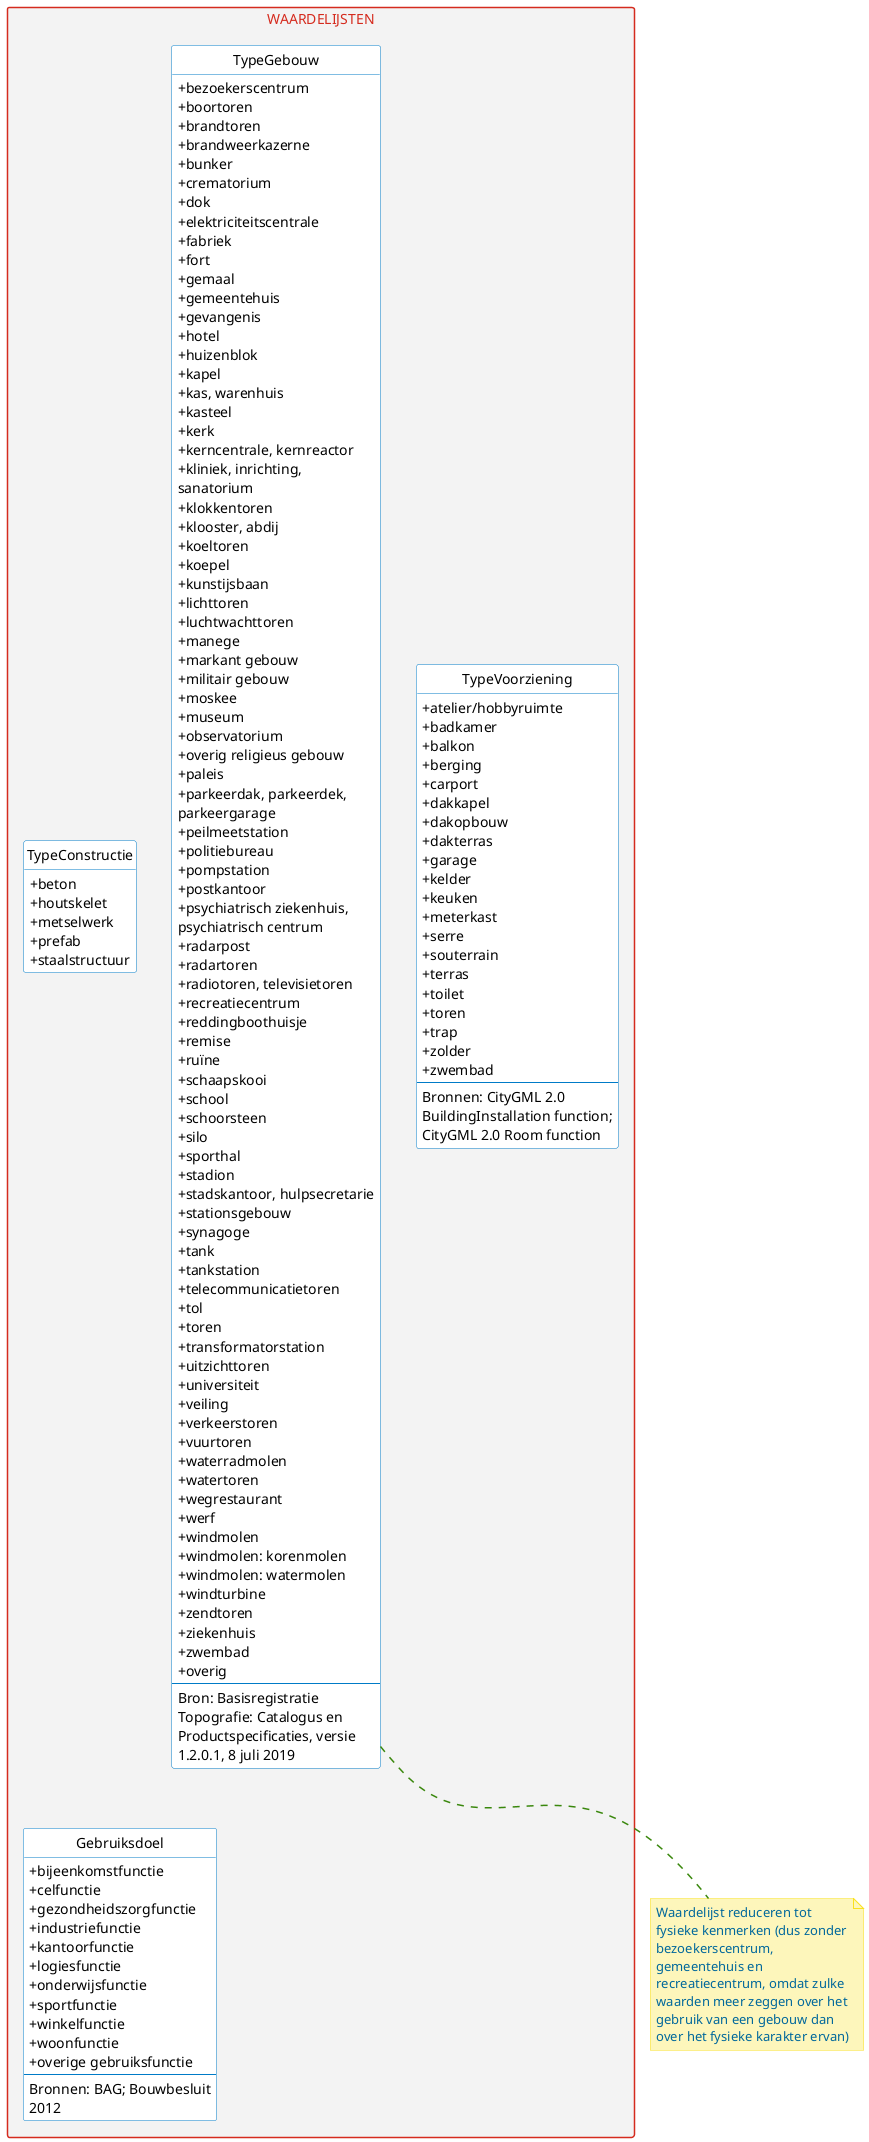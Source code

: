 @startuml

' skinparam linetype ortho
' skinparam linetype polyline

' --------v-v-v-v-v-v-v-v--------
' https://www.rijkshuisstijl.nl/organisatiespecifieke-richtlijnen/ministerie-van-binnenlandse-zaken-en-koninkrijksrelaties/deelidentiteit-kerndepartement-bzk
' https://www.rijkshuisstijl.nl/basiselementen/basiselementen-online/online-kleuren
'
' # Communicatiekleuren
' Het kerndepartement van BZK heeft uit het kleurenpalet van de rijkshuisstijl drie kleuren (elk met tint1 / tint2) gekozen:
' - Rijksoverheid hemelblauw #007bc7 (#b2d7ee/#d9ebf7)
' - Rijksoverheid rood #d52b1e (#f2bfbb/#f9dfdd)
' - Rijksoverheid groen #39870c (#c3dbb6/#e1eddb)
' Het gebruik van deze kleuren in combinatie met veel wit wordt gestimuleerd.
'
' # Tinten voor achtergrondkaders, grafieken en tabellen
' Voor achtergrondkaders, grafieken en tabellen kunnen 7 neutrale grijstinten of tinten van een communicatiekleur in stappen van 20% worden toegepast. Voor tekstachtergrond wordt grijstint1 of communicatiekleur tint2 aanbevolen om aan de contrasteisen voor een goede leesbaarheid te voldoen.
'
' Rijksoverheid grijs 1 #f3f3f3
' Rijksoverheid grijs 2 #e6e6e6
' Rijksoverheid grijs 3 #cccccc
' Rijksoverheid grijs 4 #b4b4b4
' Rijksoverheid grijs 5 #999999
' Rijksoverheid grijs 6 #696969
' Rijksoverheid grijs 7 #535353

' skinparam linetype ortho
' skinparam linetype polyline
' --------^-^-^-^-^-^-^-^--------

skinparam WrapWidth 200

skinparam Shadowing false

skinparam classAttributeIconSize 0

skinparam class {
    ArrowColor #39870c
'     ArrowMessageAlignment center
    ArrowThickness 1.5
    BackgroundColor #ffffff
    BorderColor #007bc7
    BorderColor<<extern>> #999999
    FontColor<<extern>> #999999
'     FontName RijksoverheidSansText
'     StereotypeFontStyle italic
}

skinparam note {
    BackgroundColor #fdf6bb
    BorderColor #f9e11e
    FontColor #01689b
'     FontName RijksoverheidSansText
}

skinparam package {
    BackgroundColor #f3f3f3
    BorderColor #d52b1e
    FontColor #d52b1e
'     FontName RijksoverheidSansText
    FontStyle normal
    Style rectangle
}

hide empty members

hide circle

hide stereotype

' together {
'     class TypeConstructie
'     class TypeVoorziening
'     class TypeMetagegeven
'     class Gebruiksdoel
'     class TypeGebouw
' }

package "WAARDELIJSTEN" {

    class TypeConstructie << Referentielijst >> {
        + beton
        + houtskelet
        + metselwerk
        + prefab
        + staalstructuur
    }

    class TypeVoorziening << Referentielijst >> {
        + atelier/hobbyruimte
        + badkamer
        + balkon
        + berging
        + carport
        + dakkapel
        + dakopbouw
        + dakterras
        + garage
        + kelder
        + keuken
        + meterkast
        + serre
        + souterrain
        + terras
        + toilet
        + toren
        + trap
        + zolder
        + zwembad
        --
        Bronnen: CityGML 2.0 BuildingInstallation function; CityGML 2.0 Room function
    }

'     class TypeMetagegeven << Referentielijst >> {
'         accuraatheid
'         bewerkingsmethode
'         in onderzoek
'         inwinningsmethode
'     }

    class Gebruiksdoel << Referentielijst >> {
        + bijeenkomstfunctie
        + celfunctie
        + gezondheidszorgfunctie
        + industriefunctie
        + kantoorfunctie
        + logiesfunctie
        + onderwijsfunctie
        + sportfunctie
        + winkelfunctie
        + woonfunctie
        + overige gebruiksfunctie
        --
        Bronnen: BAG; Bouwbesluit 2012
    }

    class TypeGebouw << Referentielijst >> {
' http://inspire.ec.europa.eu/codelist/BuildingNatureValue
'         + boog
'         + bunker
'         + dam
'         + grotgebouw
'         + kapel
'         + kas
'         + kasteel
'         + kerk
'         + moskee
'         + opslagtank
'         + overkapping
'         + schuur
'         + silo
'         + stadion
'         + synagoge
'         + tempel
'         + toren
'         + vuurtoren
'         + windmolen
'         + windturbine
'         + zonnescherm
'         --
'         Bron: INSPIRE BuildingNatureValue
'
        + bezoekerscentrum
        + boortoren
        + brandtoren
        + brandweerkazerne
        + bunker
        + crematorium
        + dok
        + elektriciteitscentrale
        + fabriek
        + fort
        + gemaal
        + gemeentehuis
        + gevangenis
        + hotel
        + huizenblok
        + kapel
        + kas, warenhuis
        + kasteel
        + kerk
        + kerncentrale, kernreactor
        + kliniek, inrichting, sanatorium
        + klokkentoren
        + klooster, abdij
        + koeltoren
        + koepel
        + kunstijsbaan
        + lichttoren
        + luchtwachttoren
        + manege
        + markant gebouw
        + militair gebouw
        + moskee
        + museum
        + observatorium
        + overig religieus gebouw
        + paleis
        + parkeerdak, parkeerdek, parkeergarage
        + peilmeetstation
        + politiebureau
        + pompstation
        + postkantoor
        + psychiatrisch ziekenhuis, psychiatrisch centrum
        + radarpost
        + radartoren
        + radiotoren, televisietoren
        + recreatiecentrum
        + reddingboothuisje
        + remise
        + ruïne
        + schaapskooi
        + school
        + schoorsteen
        + silo
        + sporthal
        + stadion
        + stadskantoor, hulpsecretarie
        + stationsgebouw
        + synagoge
        + tank
        + tankstation
        + telecommunicatietoren
        + tol
        + toren
        + transformatorstation
        + uitzichttoren
        + universiteit
        + veiling
        + verkeerstoren
        + vuurtoren
        + waterradmolen
        + watertoren
        + wegrestaurant
        + werf
        + windmolen
        + windmolen: korenmolen
        + windmolen: watermolen
        + windturbine
        + zendtoren
        + ziekenhuis
        + zwembad
        + overig
        --
        Bron: Basisregistratie Topografie: Catalogus en Productspecificaties, versie 1.2.0.1, 8 juli 2019
    }

}

note bottom of TypeGebouw : Waardelijst reduceren tot fysieke kenmerken (dus zonder bezoekerscentrum, gemeentehuis en recreatiecentrum, omdat zulke waarden meer zeggen over het gebruik van een gebouw dan over het fysieke karakter ervan)

@enduml
